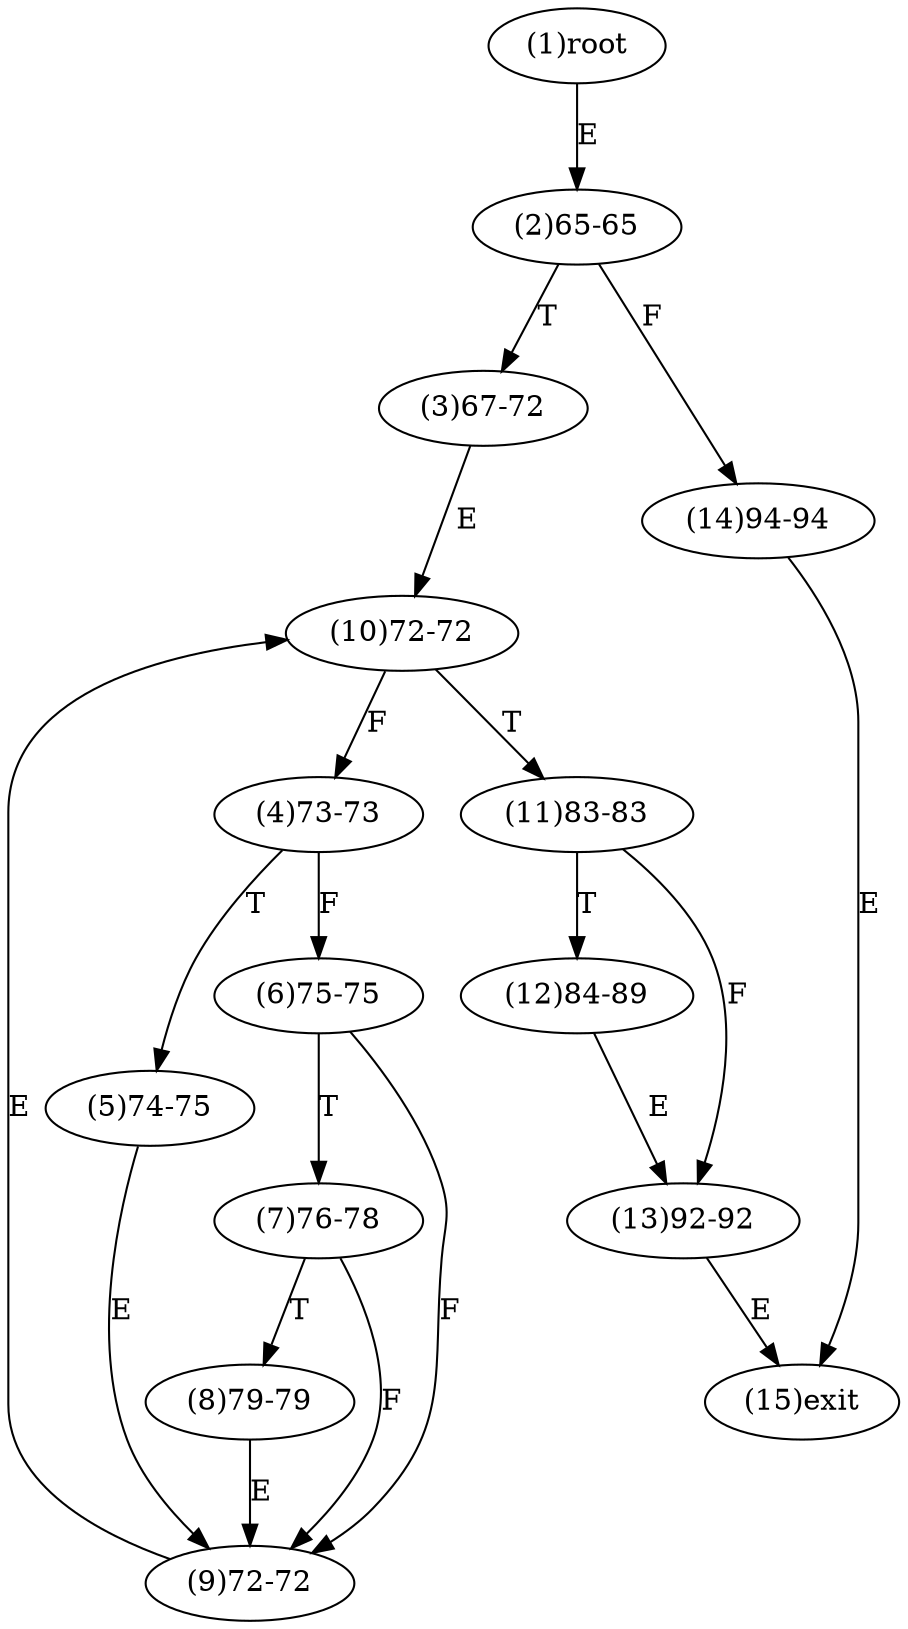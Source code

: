 digraph "" { 
1[ label="(1)root"];
2[ label="(2)65-65"];
3[ label="(3)67-72"];
4[ label="(4)73-73"];
5[ label="(5)74-75"];
6[ label="(6)75-75"];
7[ label="(7)76-78"];
8[ label="(8)79-79"];
9[ label="(9)72-72"];
10[ label="(10)72-72"];
11[ label="(11)83-83"];
12[ label="(12)84-89"];
13[ label="(13)92-92"];
14[ label="(14)94-94"];
15[ label="(15)exit"];
1->2[ label="E"];
2->14[ label="F"];
2->3[ label="T"];
3->10[ label="E"];
4->6[ label="F"];
4->5[ label="T"];
5->9[ label="E"];
6->9[ label="F"];
6->7[ label="T"];
7->9[ label="F"];
7->8[ label="T"];
8->9[ label="E"];
9->10[ label="E"];
10->4[ label="F"];
10->11[ label="T"];
11->13[ label="F"];
11->12[ label="T"];
12->13[ label="E"];
13->15[ label="E"];
14->15[ label="E"];
}